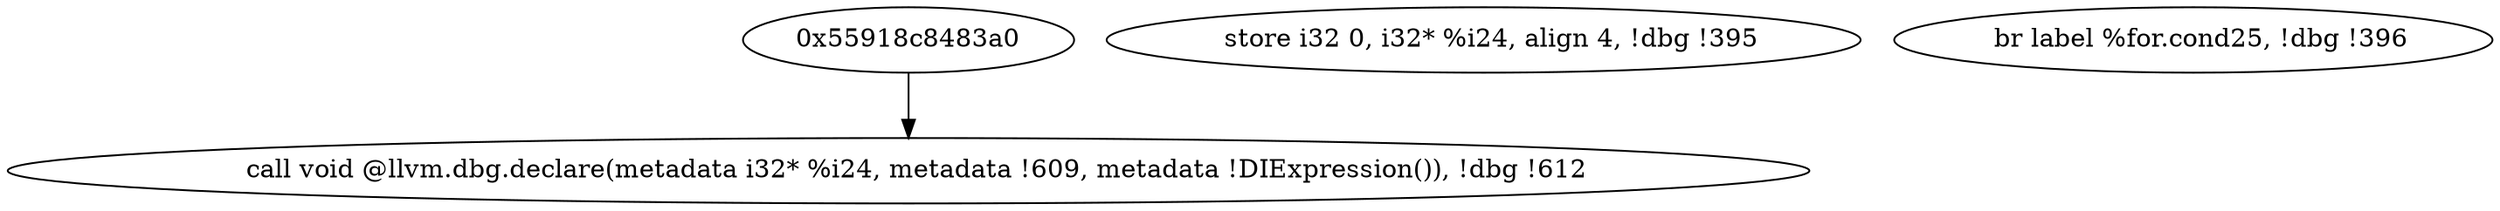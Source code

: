 digraph DDG {
  "0x55918c848500" [label="  call void @llvm.dbg.declare(metadata i32* %i24, metadata !609, metadata !DIExpression()), !dbg !612"];
  "0x55918c8485d0" [label="  store i32 0, i32* %i24, align 4, !dbg !395"];
  "0x55918c848640" [label="  br label %for.cond25, !dbg !396"];
  "0x55918c8483a0" -> "0x55918c848500";
}
